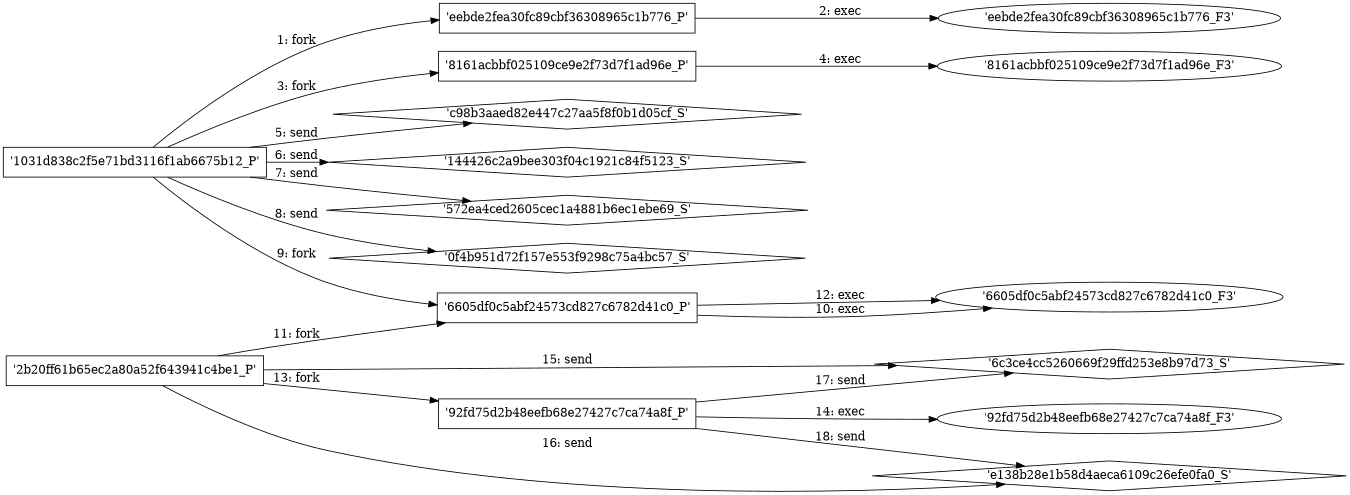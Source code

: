 digraph "D:\Learning\Paper\apt\基于CTI的攻击预警\Dataset\攻击图\ASGfromALLCTI\Threat Source newsletter (Feb. 11, 2021).dot" {
rankdir="LR"
size="9"
fixedsize="false"
splines="true"
nodesep=0.3
ranksep=0
fontsize=10
overlap="scalexy"
engine= "neato"
	"'1031d838c2f5e71bd3116f1ab6675b12_P'" [node_type=Process shape=box]
	"'eebde2fea30fc89cbf36308965c1b776_P'" [node_type=Process shape=box]
	"'1031d838c2f5e71bd3116f1ab6675b12_P'" -> "'eebde2fea30fc89cbf36308965c1b776_P'" [label="1: fork"]
	"'eebde2fea30fc89cbf36308965c1b776_P'" [node_type=Process shape=box]
	"'eebde2fea30fc89cbf36308965c1b776_F3'" [node_type=File shape=ellipse]
	"'eebde2fea30fc89cbf36308965c1b776_P'" -> "'eebde2fea30fc89cbf36308965c1b776_F3'" [label="2: exec"]
	"'1031d838c2f5e71bd3116f1ab6675b12_P'" [node_type=Process shape=box]
	"'8161acbbf025109ce9e2f73d7f1ad96e_P'" [node_type=Process shape=box]
	"'1031d838c2f5e71bd3116f1ab6675b12_P'" -> "'8161acbbf025109ce9e2f73d7f1ad96e_P'" [label="3: fork"]
	"'8161acbbf025109ce9e2f73d7f1ad96e_P'" [node_type=Process shape=box]
	"'8161acbbf025109ce9e2f73d7f1ad96e_F3'" [node_type=File shape=ellipse]
	"'8161acbbf025109ce9e2f73d7f1ad96e_P'" -> "'8161acbbf025109ce9e2f73d7f1ad96e_F3'" [label="4: exec"]
	"'c98b3aaed82e447c27aa5f8f0b1d05cf_S'" [node_type=Socket shape=diamond]
	"'1031d838c2f5e71bd3116f1ab6675b12_P'" [node_type=Process shape=box]
	"'1031d838c2f5e71bd3116f1ab6675b12_P'" -> "'c98b3aaed82e447c27aa5f8f0b1d05cf_S'" [label="5: send"]
	"'144426c2a9bee303f04c1921c84f5123_S'" [node_type=Socket shape=diamond]
	"'1031d838c2f5e71bd3116f1ab6675b12_P'" [node_type=Process shape=box]
	"'1031d838c2f5e71bd3116f1ab6675b12_P'" -> "'144426c2a9bee303f04c1921c84f5123_S'" [label="6: send"]
	"'572ea4ced2605cec1a4881b6ec1ebe69_S'" [node_type=Socket shape=diamond]
	"'1031d838c2f5e71bd3116f1ab6675b12_P'" [node_type=Process shape=box]
	"'1031d838c2f5e71bd3116f1ab6675b12_P'" -> "'572ea4ced2605cec1a4881b6ec1ebe69_S'" [label="7: send"]
	"'0f4b951d72f157e553f9298c75a4bc57_S'" [node_type=Socket shape=diamond]
	"'1031d838c2f5e71bd3116f1ab6675b12_P'" [node_type=Process shape=box]
	"'1031d838c2f5e71bd3116f1ab6675b12_P'" -> "'0f4b951d72f157e553f9298c75a4bc57_S'" [label="8: send"]
	"'1031d838c2f5e71bd3116f1ab6675b12_P'" [node_type=Process shape=box]
	"'6605df0c5abf24573cd827c6782d41c0_P'" [node_type=Process shape=box]
	"'1031d838c2f5e71bd3116f1ab6675b12_P'" -> "'6605df0c5abf24573cd827c6782d41c0_P'" [label="9: fork"]
	"'6605df0c5abf24573cd827c6782d41c0_P'" [node_type=Process shape=box]
	"'6605df0c5abf24573cd827c6782d41c0_F3'" [node_type=File shape=ellipse]
	"'6605df0c5abf24573cd827c6782d41c0_P'" -> "'6605df0c5abf24573cd827c6782d41c0_F3'" [label="10: exec"]
	"'2b20ff61b65ec2a80a52f643941c4be1_P'" [node_type=Process shape=box]
	"'6605df0c5abf24573cd827c6782d41c0_P'" [node_type=Process shape=box]
	"'2b20ff61b65ec2a80a52f643941c4be1_P'" -> "'6605df0c5abf24573cd827c6782d41c0_P'" [label="11: fork"]
	"'6605df0c5abf24573cd827c6782d41c0_P'" [node_type=Process shape=box]
	"'6605df0c5abf24573cd827c6782d41c0_F3'" [node_type=File shape=ellipse]
	"'6605df0c5abf24573cd827c6782d41c0_P'" -> "'6605df0c5abf24573cd827c6782d41c0_F3'" [label="12: exec"]
	"'2b20ff61b65ec2a80a52f643941c4be1_P'" [node_type=Process shape=box]
	"'92fd75d2b48eefb68e27427c7ca74a8f_P'" [node_type=Process shape=box]
	"'2b20ff61b65ec2a80a52f643941c4be1_P'" -> "'92fd75d2b48eefb68e27427c7ca74a8f_P'" [label="13: fork"]
	"'92fd75d2b48eefb68e27427c7ca74a8f_P'" [node_type=Process shape=box]
	"'92fd75d2b48eefb68e27427c7ca74a8f_F3'" [node_type=File shape=ellipse]
	"'92fd75d2b48eefb68e27427c7ca74a8f_P'" -> "'92fd75d2b48eefb68e27427c7ca74a8f_F3'" [label="14: exec"]
	"'6c3ce4cc5260669f29ffd253e8b97d73_S'" [node_type=Socket shape=diamond]
	"'2b20ff61b65ec2a80a52f643941c4be1_P'" [node_type=Process shape=box]
	"'2b20ff61b65ec2a80a52f643941c4be1_P'" -> "'6c3ce4cc5260669f29ffd253e8b97d73_S'" [label="15: send"]
	"'e138b28e1b58d4aeca6109c26efe0fa0_S'" [node_type=Socket shape=diamond]
	"'2b20ff61b65ec2a80a52f643941c4be1_P'" [node_type=Process shape=box]
	"'2b20ff61b65ec2a80a52f643941c4be1_P'" -> "'e138b28e1b58d4aeca6109c26efe0fa0_S'" [label="16: send"]
	"'6c3ce4cc5260669f29ffd253e8b97d73_S'" [node_type=Socket shape=diamond]
	"'92fd75d2b48eefb68e27427c7ca74a8f_P'" [node_type=Process shape=box]
	"'92fd75d2b48eefb68e27427c7ca74a8f_P'" -> "'6c3ce4cc5260669f29ffd253e8b97d73_S'" [label="17: send"]
	"'e138b28e1b58d4aeca6109c26efe0fa0_S'" [node_type=Socket shape=diamond]
	"'92fd75d2b48eefb68e27427c7ca74a8f_P'" [node_type=Process shape=box]
	"'92fd75d2b48eefb68e27427c7ca74a8f_P'" -> "'e138b28e1b58d4aeca6109c26efe0fa0_S'" [label="18: send"]
}
